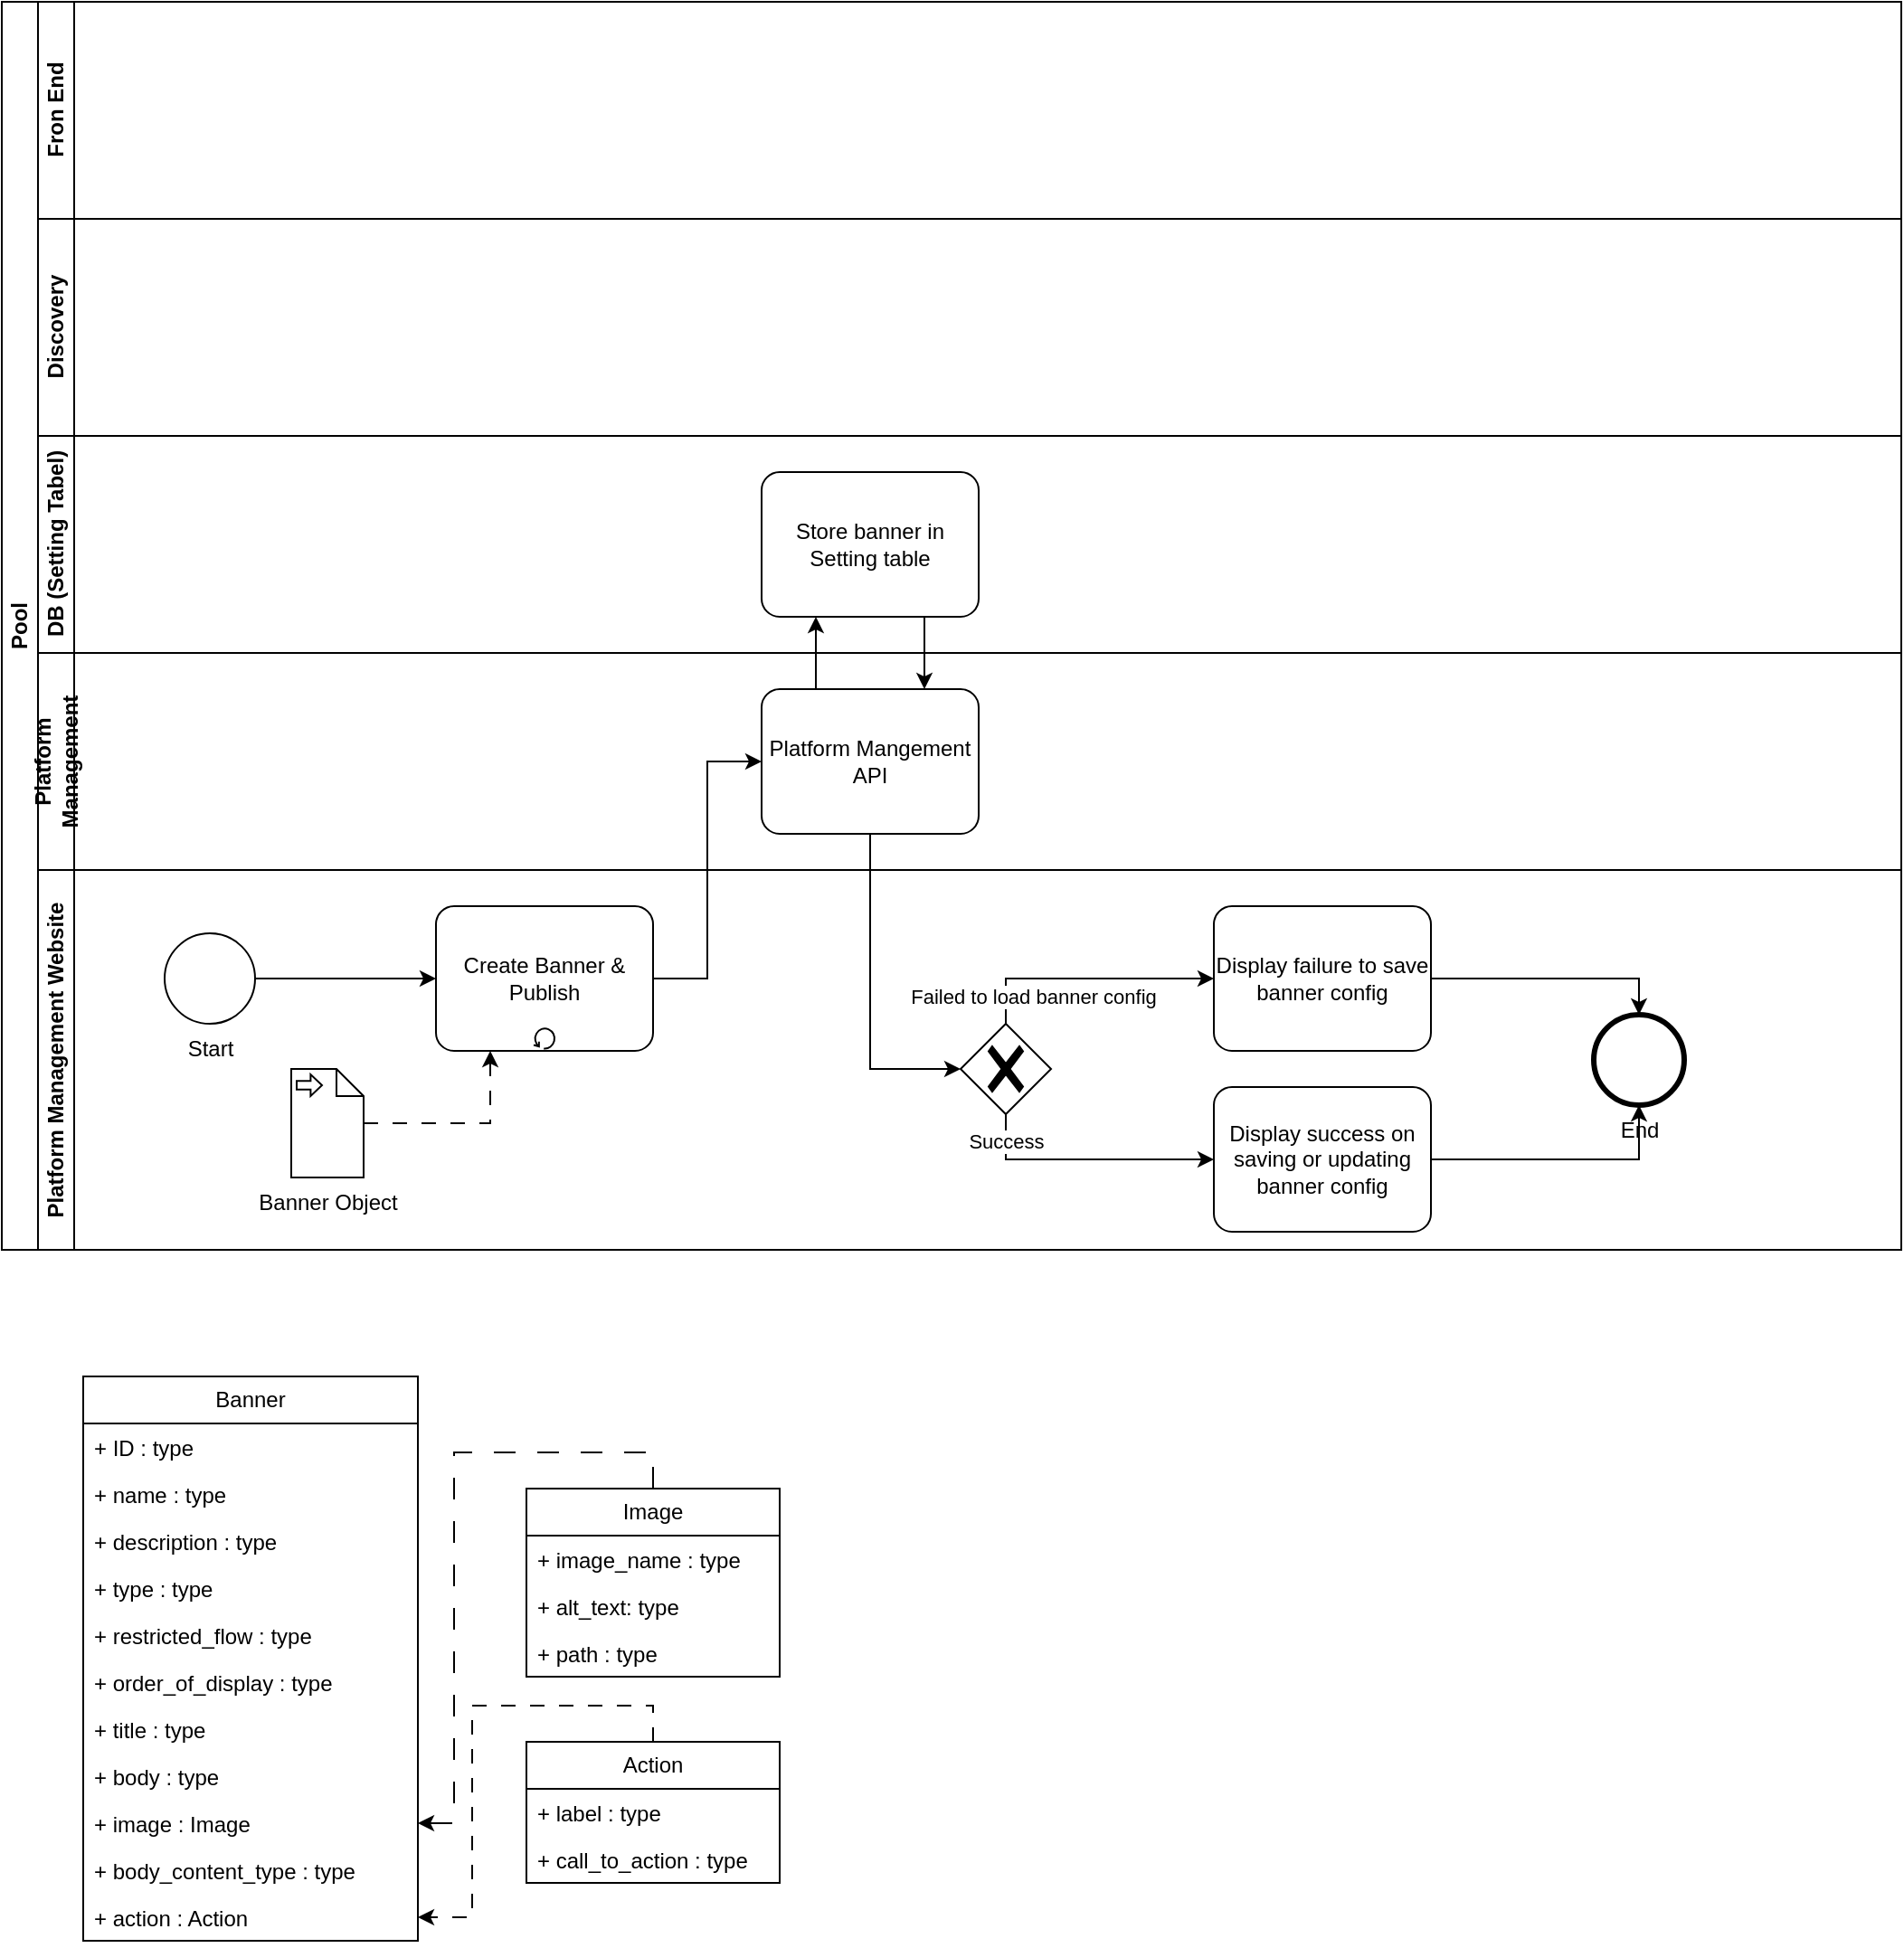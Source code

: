<mxfile version="22.0.4" type="github">
  <diagram name="Page-1" id="ochZL9Btt-ID5b4jNWHC">
    <mxGraphModel dx="1243" dy="785" grid="1" gridSize="10" guides="1" tooltips="1" connect="1" arrows="1" fold="1" page="1" pageScale="1" pageWidth="850" pageHeight="1100" math="0" shadow="0">
      <root>
        <mxCell id="0" />
        <mxCell id="1" parent="0" />
        <mxCell id="-QXQ-i_6X8E1-Y3PGMRr-2" value="Pool" style="swimlane;html=1;childLayout=stackLayout;resizeParent=1;resizeParentMax=0;horizontal=0;startSize=20;horizontalStack=0;whiteSpace=wrap;" vertex="1" parent="1">
          <mxGeometry x="110" y="130" width="1050" height="690" as="geometry" />
        </mxCell>
        <mxCell id="-QXQ-i_6X8E1-Y3PGMRr-3" value="Fron End" style="swimlane;html=1;startSize=20;horizontal=0;" vertex="1" parent="-QXQ-i_6X8E1-Y3PGMRr-2">
          <mxGeometry x="20" width="1030" height="120" as="geometry" />
        </mxCell>
        <mxCell id="-QXQ-i_6X8E1-Y3PGMRr-4" value="Discovery" style="swimlane;html=1;startSize=20;horizontal=0;" vertex="1" parent="-QXQ-i_6X8E1-Y3PGMRr-2">
          <mxGeometry x="20" y="120" width="1030" height="120" as="geometry" />
        </mxCell>
        <mxCell id="-QXQ-i_6X8E1-Y3PGMRr-5" value="DB (Setting Tabel)" style="swimlane;html=1;startSize=20;horizontal=0;" vertex="1" parent="-QXQ-i_6X8E1-Y3PGMRr-2">
          <mxGeometry x="20" y="240" width="1030" height="120" as="geometry" />
        </mxCell>
        <mxCell id="-QXQ-i_6X8E1-Y3PGMRr-17" value="Store banner in Setting table" style="points=[[0.25,0,0],[0.5,0,0],[0.75,0,0],[1,0.25,0],[1,0.5,0],[1,0.75,0],[0.75,1,0],[0.5,1,0],[0.25,1,0],[0,0.75,0],[0,0.5,0],[0,0.25,0]];shape=mxgraph.bpmn.task;whiteSpace=wrap;rectStyle=rounded;size=10;html=1;container=1;expand=0;collapsible=0;taskMarker=abstract;" vertex="1" parent="-QXQ-i_6X8E1-Y3PGMRr-5">
          <mxGeometry x="400" y="20" width="120" height="80" as="geometry" />
        </mxCell>
        <mxCell id="-QXQ-i_6X8E1-Y3PGMRr-9" value="Platform Management" style="swimlane;startSize=20;horizontal=0;html=1;whiteSpace=wrap;" vertex="1" parent="-QXQ-i_6X8E1-Y3PGMRr-2">
          <mxGeometry x="20" y="360" width="1030" height="120" as="geometry" />
        </mxCell>
        <mxCell id="-QXQ-i_6X8E1-Y3PGMRr-15" value="Platform Mangement API" style="points=[[0.25,0,0],[0.5,0,0],[0.75,0,0],[1,0.25,0],[1,0.5,0],[1,0.75,0],[0.75,1,0],[0.5,1,0],[0.25,1,0],[0,0.75,0],[0,0.5,0],[0,0.25,0]];shape=mxgraph.bpmn.task;whiteSpace=wrap;rectStyle=rounded;size=10;html=1;container=1;expand=0;collapsible=0;taskMarker=abstract;" vertex="1" parent="-QXQ-i_6X8E1-Y3PGMRr-9">
          <mxGeometry x="400" y="20" width="120" height="80" as="geometry" />
        </mxCell>
        <mxCell id="-QXQ-i_6X8E1-Y3PGMRr-8" value="Platform Management Website" style="swimlane;startSize=20;horizontal=0;html=1;whiteSpace=wrap;" vertex="1" parent="-QXQ-i_6X8E1-Y3PGMRr-2">
          <mxGeometry x="20" y="480" width="1030" height="210" as="geometry" />
        </mxCell>
        <mxCell id="-QXQ-i_6X8E1-Y3PGMRr-10" value="Start" style="points=[[0.145,0.145,0],[0.5,0,0],[0.855,0.145,0],[1,0.5,0],[0.855,0.855,0],[0.5,1,0],[0.145,0.855,0],[0,0.5,0]];shape=mxgraph.bpmn.event;html=1;verticalLabelPosition=bottom;labelBackgroundColor=#ffffff;verticalAlign=top;align=center;perimeter=ellipsePerimeter;outlineConnect=0;aspect=fixed;outline=standard;symbol=general;" vertex="1" parent="-QXQ-i_6X8E1-Y3PGMRr-8">
          <mxGeometry x="70" y="35" width="50" height="50" as="geometry" />
        </mxCell>
        <mxCell id="-QXQ-i_6X8E1-Y3PGMRr-11" value="Create Banner &amp;amp; Publish" style="points=[[0.25,0,0],[0.5,0,0],[0.75,0,0],[1,0.25,0],[1,0.5,0],[1,0.75,0],[0.75,1,0],[0.5,1,0],[0.25,1,0],[0,0.75,0],[0,0.5,0],[0,0.25,0]];shape=mxgraph.bpmn.task;whiteSpace=wrap;rectStyle=rounded;size=10;html=1;container=1;expand=0;collapsible=0;taskMarker=abstract;isLoopStandard=1;" vertex="1" parent="-QXQ-i_6X8E1-Y3PGMRr-8">
          <mxGeometry x="220" y="20" width="120" height="80" as="geometry" />
        </mxCell>
        <mxCell id="-QXQ-i_6X8E1-Y3PGMRr-12" style="edgeStyle=orthogonalEdgeStyle;rounded=0;orthogonalLoop=1;jettySize=auto;html=1;entryX=0;entryY=0.5;entryDx=0;entryDy=0;entryPerimeter=0;" edge="1" parent="-QXQ-i_6X8E1-Y3PGMRr-8" source="-QXQ-i_6X8E1-Y3PGMRr-10" target="-QXQ-i_6X8E1-Y3PGMRr-11">
          <mxGeometry relative="1" as="geometry" />
        </mxCell>
        <mxCell id="-QXQ-i_6X8E1-Y3PGMRr-13" value="Banner Object" style="shape=mxgraph.bpmn.data;labelPosition=center;verticalLabelPosition=bottom;align=center;verticalAlign=top;size=15;html=1;bpmnTransferType=input;" vertex="1" parent="-QXQ-i_6X8E1-Y3PGMRr-8">
          <mxGeometry x="140" y="110" width="40" height="60" as="geometry" />
        </mxCell>
        <mxCell id="-QXQ-i_6X8E1-Y3PGMRr-14" style="edgeStyle=orthogonalEdgeStyle;rounded=0;orthogonalLoop=1;jettySize=auto;html=1;entryX=0.25;entryY=1;entryDx=0;entryDy=0;entryPerimeter=0;dashed=1;dashPattern=8 8;" edge="1" parent="-QXQ-i_6X8E1-Y3PGMRr-8" source="-QXQ-i_6X8E1-Y3PGMRr-13" target="-QXQ-i_6X8E1-Y3PGMRr-11">
          <mxGeometry relative="1" as="geometry" />
        </mxCell>
        <mxCell id="-QXQ-i_6X8E1-Y3PGMRr-20" value="" style="points=[[0.25,0.25,0],[0.5,0,0],[0.75,0.25,0],[1,0.5,0],[0.75,0.75,0],[0.5,1,0],[0.25,0.75,0],[0,0.5,0]];shape=mxgraph.bpmn.gateway2;html=1;verticalLabelPosition=bottom;labelBackgroundColor=#ffffff;verticalAlign=top;align=center;perimeter=rhombusPerimeter;outlineConnect=0;outline=none;symbol=none;gwType=exclusive;" vertex="1" parent="-QXQ-i_6X8E1-Y3PGMRr-8">
          <mxGeometry x="510" y="85" width="50" height="50" as="geometry" />
        </mxCell>
        <mxCell id="-QXQ-i_6X8E1-Y3PGMRr-22" value="Display failure to save banner config" style="points=[[0.25,0,0],[0.5,0,0],[0.75,0,0],[1,0.25,0],[1,0.5,0],[1,0.75,0],[0.75,1,0],[0.5,1,0],[0.25,1,0],[0,0.75,0],[0,0.5,0],[0,0.25,0]];shape=mxgraph.bpmn.task;whiteSpace=wrap;rectStyle=rounded;size=10;html=1;container=1;expand=0;collapsible=0;taskMarker=abstract;" vertex="1" parent="-QXQ-i_6X8E1-Y3PGMRr-8">
          <mxGeometry x="650" y="20" width="120" height="80" as="geometry" />
        </mxCell>
        <mxCell id="-QXQ-i_6X8E1-Y3PGMRr-23" value="Display success on saving or updating banner config" style="points=[[0.25,0,0],[0.5,0,0],[0.75,0,0],[1,0.25,0],[1,0.5,0],[1,0.75,0],[0.75,1,0],[0.5,1,0],[0.25,1,0],[0,0.75,0],[0,0.5,0],[0,0.25,0]];shape=mxgraph.bpmn.task;whiteSpace=wrap;rectStyle=rounded;size=10;html=1;container=1;expand=0;collapsible=0;taskMarker=abstract;" vertex="1" parent="-QXQ-i_6X8E1-Y3PGMRr-8">
          <mxGeometry x="650" y="120" width="120" height="80" as="geometry" />
        </mxCell>
        <mxCell id="-QXQ-i_6X8E1-Y3PGMRr-24" style="edgeStyle=orthogonalEdgeStyle;rounded=0;orthogonalLoop=1;jettySize=auto;html=1;entryX=0;entryY=0.5;entryDx=0;entryDy=0;entryPerimeter=0;exitX=0.5;exitY=0;exitDx=0;exitDy=0;exitPerimeter=0;" edge="1" parent="-QXQ-i_6X8E1-Y3PGMRr-8" source="-QXQ-i_6X8E1-Y3PGMRr-20" target="-QXQ-i_6X8E1-Y3PGMRr-22">
          <mxGeometry relative="1" as="geometry" />
        </mxCell>
        <mxCell id="-QXQ-i_6X8E1-Y3PGMRr-53" value="Failed to load banner config" style="edgeLabel;html=1;align=center;verticalAlign=middle;resizable=0;points=[];" vertex="1" connectable="0" parent="-QXQ-i_6X8E1-Y3PGMRr-24">
          <mxGeometry x="-0.089" y="-2" relative="1" as="geometry">
            <mxPoint x="-24" y="8" as="offset" />
          </mxGeometry>
        </mxCell>
        <mxCell id="-QXQ-i_6X8E1-Y3PGMRr-25" style="edgeStyle=orthogonalEdgeStyle;rounded=0;orthogonalLoop=1;jettySize=auto;html=1;entryX=0;entryY=0.5;entryDx=0;entryDy=0;entryPerimeter=0;exitX=0.5;exitY=1;exitDx=0;exitDy=0;exitPerimeter=0;" edge="1" parent="-QXQ-i_6X8E1-Y3PGMRr-8" source="-QXQ-i_6X8E1-Y3PGMRr-20" target="-QXQ-i_6X8E1-Y3PGMRr-23">
          <mxGeometry relative="1" as="geometry" />
        </mxCell>
        <mxCell id="-QXQ-i_6X8E1-Y3PGMRr-54" value="Success" style="edgeLabel;html=1;align=center;verticalAlign=middle;resizable=0;points=[];" vertex="1" connectable="0" parent="-QXQ-i_6X8E1-Y3PGMRr-25">
          <mxGeometry x="-0.031" y="-2" relative="1" as="geometry">
            <mxPoint x="-43" y="-12" as="offset" />
          </mxGeometry>
        </mxCell>
        <mxCell id="-QXQ-i_6X8E1-Y3PGMRr-50" value="End" style="points=[[0.145,0.145,0],[0.5,0,0],[0.855,0.145,0],[1,0.5,0],[0.855,0.855,0],[0.5,1,0],[0.145,0.855,0],[0,0.5,0]];shape=mxgraph.bpmn.event;html=1;verticalLabelPosition=bottom;labelBackgroundColor=#ffffff;verticalAlign=top;align=center;perimeter=ellipsePerimeter;outlineConnect=0;aspect=fixed;outline=end;symbol=terminate2;" vertex="1" parent="-QXQ-i_6X8E1-Y3PGMRr-8">
          <mxGeometry x="860" y="80" width="50" height="50" as="geometry" />
        </mxCell>
        <mxCell id="-QXQ-i_6X8E1-Y3PGMRr-51" style="edgeStyle=orthogonalEdgeStyle;rounded=0;orthogonalLoop=1;jettySize=auto;html=1;entryX=0.5;entryY=0;entryDx=0;entryDy=0;entryPerimeter=0;" edge="1" parent="-QXQ-i_6X8E1-Y3PGMRr-8" source="-QXQ-i_6X8E1-Y3PGMRr-22" target="-QXQ-i_6X8E1-Y3PGMRr-50">
          <mxGeometry relative="1" as="geometry" />
        </mxCell>
        <mxCell id="-QXQ-i_6X8E1-Y3PGMRr-52" style="edgeStyle=orthogonalEdgeStyle;rounded=0;orthogonalLoop=1;jettySize=auto;html=1;entryX=0.5;entryY=1;entryDx=0;entryDy=0;entryPerimeter=0;" edge="1" parent="-QXQ-i_6X8E1-Y3PGMRr-8" source="-QXQ-i_6X8E1-Y3PGMRr-23" target="-QXQ-i_6X8E1-Y3PGMRr-50">
          <mxGeometry relative="1" as="geometry" />
        </mxCell>
        <mxCell id="-QXQ-i_6X8E1-Y3PGMRr-16" style="edgeStyle=orthogonalEdgeStyle;rounded=0;orthogonalLoop=1;jettySize=auto;html=1;entryX=0;entryY=0.5;entryDx=0;entryDy=0;entryPerimeter=0;" edge="1" parent="-QXQ-i_6X8E1-Y3PGMRr-2" source="-QXQ-i_6X8E1-Y3PGMRr-11" target="-QXQ-i_6X8E1-Y3PGMRr-15">
          <mxGeometry relative="1" as="geometry" />
        </mxCell>
        <mxCell id="-QXQ-i_6X8E1-Y3PGMRr-18" style="edgeStyle=orthogonalEdgeStyle;rounded=0;orthogonalLoop=1;jettySize=auto;html=1;entryX=0.25;entryY=1;entryDx=0;entryDy=0;entryPerimeter=0;exitX=0.25;exitY=0;exitDx=0;exitDy=0;exitPerimeter=0;" edge="1" parent="-QXQ-i_6X8E1-Y3PGMRr-2" source="-QXQ-i_6X8E1-Y3PGMRr-15" target="-QXQ-i_6X8E1-Y3PGMRr-17">
          <mxGeometry relative="1" as="geometry" />
        </mxCell>
        <mxCell id="-QXQ-i_6X8E1-Y3PGMRr-19" style="edgeStyle=orthogonalEdgeStyle;rounded=0;orthogonalLoop=1;jettySize=auto;html=1;entryX=0.75;entryY=0;entryDx=0;entryDy=0;entryPerimeter=0;exitX=0.75;exitY=1;exitDx=0;exitDy=0;exitPerimeter=0;" edge="1" parent="-QXQ-i_6X8E1-Y3PGMRr-2" source="-QXQ-i_6X8E1-Y3PGMRr-17" target="-QXQ-i_6X8E1-Y3PGMRr-15">
          <mxGeometry relative="1" as="geometry" />
        </mxCell>
        <mxCell id="-QXQ-i_6X8E1-Y3PGMRr-21" style="edgeStyle=orthogonalEdgeStyle;rounded=0;orthogonalLoop=1;jettySize=auto;html=1;entryX=0;entryY=0.5;entryDx=0;entryDy=0;entryPerimeter=0;" edge="1" parent="-QXQ-i_6X8E1-Y3PGMRr-2" source="-QXQ-i_6X8E1-Y3PGMRr-15" target="-QXQ-i_6X8E1-Y3PGMRr-20">
          <mxGeometry relative="1" as="geometry" />
        </mxCell>
        <mxCell id="-QXQ-i_6X8E1-Y3PGMRr-26" value="Banner" style="swimlane;fontStyle=0;childLayout=stackLayout;horizontal=1;startSize=26;fillColor=none;horizontalStack=0;resizeParent=1;resizeParentMax=0;resizeLast=0;collapsible=1;marginBottom=0;whiteSpace=wrap;html=1;" vertex="1" parent="1">
          <mxGeometry x="155" y="890" width="185" height="312" as="geometry" />
        </mxCell>
        <mxCell id="-QXQ-i_6X8E1-Y3PGMRr-27" value="+ ID : type" style="text;strokeColor=none;fillColor=none;align=left;verticalAlign=top;spacingLeft=4;spacingRight=4;overflow=hidden;rotatable=0;points=[[0,0.5],[1,0.5]];portConstraint=eastwest;whiteSpace=wrap;html=1;" vertex="1" parent="-QXQ-i_6X8E1-Y3PGMRr-26">
          <mxGeometry y="26" width="185" height="26" as="geometry" />
        </mxCell>
        <mxCell id="-QXQ-i_6X8E1-Y3PGMRr-28" value="+ name : type" style="text;strokeColor=none;fillColor=none;align=left;verticalAlign=top;spacingLeft=4;spacingRight=4;overflow=hidden;rotatable=0;points=[[0,0.5],[1,0.5]];portConstraint=eastwest;whiteSpace=wrap;html=1;" vertex="1" parent="-QXQ-i_6X8E1-Y3PGMRr-26">
          <mxGeometry y="52" width="185" height="26" as="geometry" />
        </mxCell>
        <mxCell id="-QXQ-i_6X8E1-Y3PGMRr-31" value="+ description : type" style="text;strokeColor=none;fillColor=none;align=left;verticalAlign=top;spacingLeft=4;spacingRight=4;overflow=hidden;rotatable=0;points=[[0,0.5],[1,0.5]];portConstraint=eastwest;whiteSpace=wrap;html=1;" vertex="1" parent="-QXQ-i_6X8E1-Y3PGMRr-26">
          <mxGeometry y="78" width="185" height="26" as="geometry" />
        </mxCell>
        <mxCell id="-QXQ-i_6X8E1-Y3PGMRr-30" value="+ type : type" style="text;strokeColor=none;fillColor=none;align=left;verticalAlign=top;spacingLeft=4;spacingRight=4;overflow=hidden;rotatable=0;points=[[0,0.5],[1,0.5]];portConstraint=eastwest;whiteSpace=wrap;html=1;" vertex="1" parent="-QXQ-i_6X8E1-Y3PGMRr-26">
          <mxGeometry y="104" width="185" height="26" as="geometry" />
        </mxCell>
        <mxCell id="-QXQ-i_6X8E1-Y3PGMRr-32" value="+ restricted_flow : type" style="text;strokeColor=none;fillColor=none;align=left;verticalAlign=top;spacingLeft=4;spacingRight=4;overflow=hidden;rotatable=0;points=[[0,0.5],[1,0.5]];portConstraint=eastwest;whiteSpace=wrap;html=1;" vertex="1" parent="-QXQ-i_6X8E1-Y3PGMRr-26">
          <mxGeometry y="130" width="185" height="26" as="geometry" />
        </mxCell>
        <mxCell id="-QXQ-i_6X8E1-Y3PGMRr-33" value="+ order_of_display : type" style="text;strokeColor=none;fillColor=none;align=left;verticalAlign=top;spacingLeft=4;spacingRight=4;overflow=hidden;rotatable=0;points=[[0,0.5],[1,0.5]];portConstraint=eastwest;whiteSpace=wrap;html=1;" vertex="1" parent="-QXQ-i_6X8E1-Y3PGMRr-26">
          <mxGeometry y="156" width="185" height="26" as="geometry" />
        </mxCell>
        <mxCell id="-QXQ-i_6X8E1-Y3PGMRr-34" value="+ title : type" style="text;strokeColor=none;fillColor=none;align=left;verticalAlign=top;spacingLeft=4;spacingRight=4;overflow=hidden;rotatable=0;points=[[0,0.5],[1,0.5]];portConstraint=eastwest;whiteSpace=wrap;html=1;" vertex="1" parent="-QXQ-i_6X8E1-Y3PGMRr-26">
          <mxGeometry y="182" width="185" height="26" as="geometry" />
        </mxCell>
        <mxCell id="-QXQ-i_6X8E1-Y3PGMRr-35" value="+ body : type" style="text;strokeColor=none;fillColor=none;align=left;verticalAlign=top;spacingLeft=4;spacingRight=4;overflow=hidden;rotatable=0;points=[[0,0.5],[1,0.5]];portConstraint=eastwest;whiteSpace=wrap;html=1;" vertex="1" parent="-QXQ-i_6X8E1-Y3PGMRr-26">
          <mxGeometry y="208" width="185" height="26" as="geometry" />
        </mxCell>
        <mxCell id="-QXQ-i_6X8E1-Y3PGMRr-36" value="+ image : Image" style="text;strokeColor=none;fillColor=none;align=left;verticalAlign=top;spacingLeft=4;spacingRight=4;overflow=hidden;rotatable=0;points=[[0,0.5],[1,0.5]];portConstraint=eastwest;whiteSpace=wrap;html=1;" vertex="1" parent="-QXQ-i_6X8E1-Y3PGMRr-26">
          <mxGeometry y="234" width="185" height="26" as="geometry" />
        </mxCell>
        <mxCell id="-QXQ-i_6X8E1-Y3PGMRr-29" value="+ body_content_type : type" style="text;strokeColor=none;fillColor=none;align=left;verticalAlign=top;spacingLeft=4;spacingRight=4;overflow=hidden;rotatable=0;points=[[0,0.5],[1,0.5]];portConstraint=eastwest;whiteSpace=wrap;html=1;" vertex="1" parent="-QXQ-i_6X8E1-Y3PGMRr-26">
          <mxGeometry y="260" width="185" height="26" as="geometry" />
        </mxCell>
        <mxCell id="-QXQ-i_6X8E1-Y3PGMRr-37" value="+ action : Action" style="text;strokeColor=none;fillColor=none;align=left;verticalAlign=top;spacingLeft=4;spacingRight=4;overflow=hidden;rotatable=0;points=[[0,0.5],[1,0.5]];portConstraint=eastwest;whiteSpace=wrap;html=1;" vertex="1" parent="-QXQ-i_6X8E1-Y3PGMRr-26">
          <mxGeometry y="286" width="185" height="26" as="geometry" />
        </mxCell>
        <mxCell id="-QXQ-i_6X8E1-Y3PGMRr-39" value="Action" style="swimlane;fontStyle=0;childLayout=stackLayout;horizontal=1;startSize=26;fillColor=none;horizontalStack=0;resizeParent=1;resizeParentMax=0;resizeLast=0;collapsible=1;marginBottom=0;whiteSpace=wrap;html=1;" vertex="1" parent="1">
          <mxGeometry x="400" y="1092" width="140" height="78" as="geometry" />
        </mxCell>
        <mxCell id="-QXQ-i_6X8E1-Y3PGMRr-40" value="+ label : type" style="text;strokeColor=none;fillColor=none;align=left;verticalAlign=top;spacingLeft=4;spacingRight=4;overflow=hidden;rotatable=0;points=[[0,0.5],[1,0.5]];portConstraint=eastwest;whiteSpace=wrap;html=1;" vertex="1" parent="-QXQ-i_6X8E1-Y3PGMRr-39">
          <mxGeometry y="26" width="140" height="26" as="geometry" />
        </mxCell>
        <mxCell id="-QXQ-i_6X8E1-Y3PGMRr-41" value="+ call_to_action : type" style="text;strokeColor=none;fillColor=none;align=left;verticalAlign=top;spacingLeft=4;spacingRight=4;overflow=hidden;rotatable=0;points=[[0,0.5],[1,0.5]];portConstraint=eastwest;whiteSpace=wrap;html=1;" vertex="1" parent="-QXQ-i_6X8E1-Y3PGMRr-39">
          <mxGeometry y="52" width="140" height="26" as="geometry" />
        </mxCell>
        <mxCell id="-QXQ-i_6X8E1-Y3PGMRr-47" style="edgeStyle=orthogonalEdgeStyle;rounded=0;orthogonalLoop=1;jettySize=auto;html=1;exitX=0.5;exitY=0;exitDx=0;exitDy=0;dashed=1;dashPattern=12 12;" edge="1" parent="1" source="-QXQ-i_6X8E1-Y3PGMRr-43" target="-QXQ-i_6X8E1-Y3PGMRr-36">
          <mxGeometry relative="1" as="geometry">
            <Array as="points">
              <mxPoint x="470" y="932" />
              <mxPoint x="360" y="932" />
              <mxPoint x="360" y="1137" />
            </Array>
          </mxGeometry>
        </mxCell>
        <mxCell id="-QXQ-i_6X8E1-Y3PGMRr-43" value="Image" style="swimlane;fontStyle=0;childLayout=stackLayout;horizontal=1;startSize=26;fillColor=none;horizontalStack=0;resizeParent=1;resizeParentMax=0;resizeLast=0;collapsible=1;marginBottom=0;whiteSpace=wrap;html=1;" vertex="1" parent="1">
          <mxGeometry x="400" y="952" width="140" height="104" as="geometry" />
        </mxCell>
        <mxCell id="-QXQ-i_6X8E1-Y3PGMRr-44" value="+ image_name : type" style="text;strokeColor=none;fillColor=none;align=left;verticalAlign=top;spacingLeft=4;spacingRight=4;overflow=hidden;rotatable=0;points=[[0,0.5],[1,0.5]];portConstraint=eastwest;whiteSpace=wrap;html=1;" vertex="1" parent="-QXQ-i_6X8E1-Y3PGMRr-43">
          <mxGeometry y="26" width="140" height="26" as="geometry" />
        </mxCell>
        <mxCell id="-QXQ-i_6X8E1-Y3PGMRr-45" value="+ alt_text: type" style="text;strokeColor=none;fillColor=none;align=left;verticalAlign=top;spacingLeft=4;spacingRight=4;overflow=hidden;rotatable=0;points=[[0,0.5],[1,0.5]];portConstraint=eastwest;whiteSpace=wrap;html=1;" vertex="1" parent="-QXQ-i_6X8E1-Y3PGMRr-43">
          <mxGeometry y="52" width="140" height="26" as="geometry" />
        </mxCell>
        <mxCell id="-QXQ-i_6X8E1-Y3PGMRr-46" value="+ path : type" style="text;strokeColor=none;fillColor=none;align=left;verticalAlign=top;spacingLeft=4;spacingRight=4;overflow=hidden;rotatable=0;points=[[0,0.5],[1,0.5]];portConstraint=eastwest;whiteSpace=wrap;html=1;" vertex="1" parent="-QXQ-i_6X8E1-Y3PGMRr-43">
          <mxGeometry y="78" width="140" height="26" as="geometry" />
        </mxCell>
        <mxCell id="-QXQ-i_6X8E1-Y3PGMRr-49" style="edgeStyle=orthogonalEdgeStyle;rounded=0;orthogonalLoop=1;jettySize=auto;html=1;exitX=0.5;exitY=0;exitDx=0;exitDy=0;dashed=1;dashPattern=8 8;" edge="1" parent="1" source="-QXQ-i_6X8E1-Y3PGMRr-39" target="-QXQ-i_6X8E1-Y3PGMRr-37">
          <mxGeometry relative="1" as="geometry" />
        </mxCell>
      </root>
    </mxGraphModel>
  </diagram>
</mxfile>
